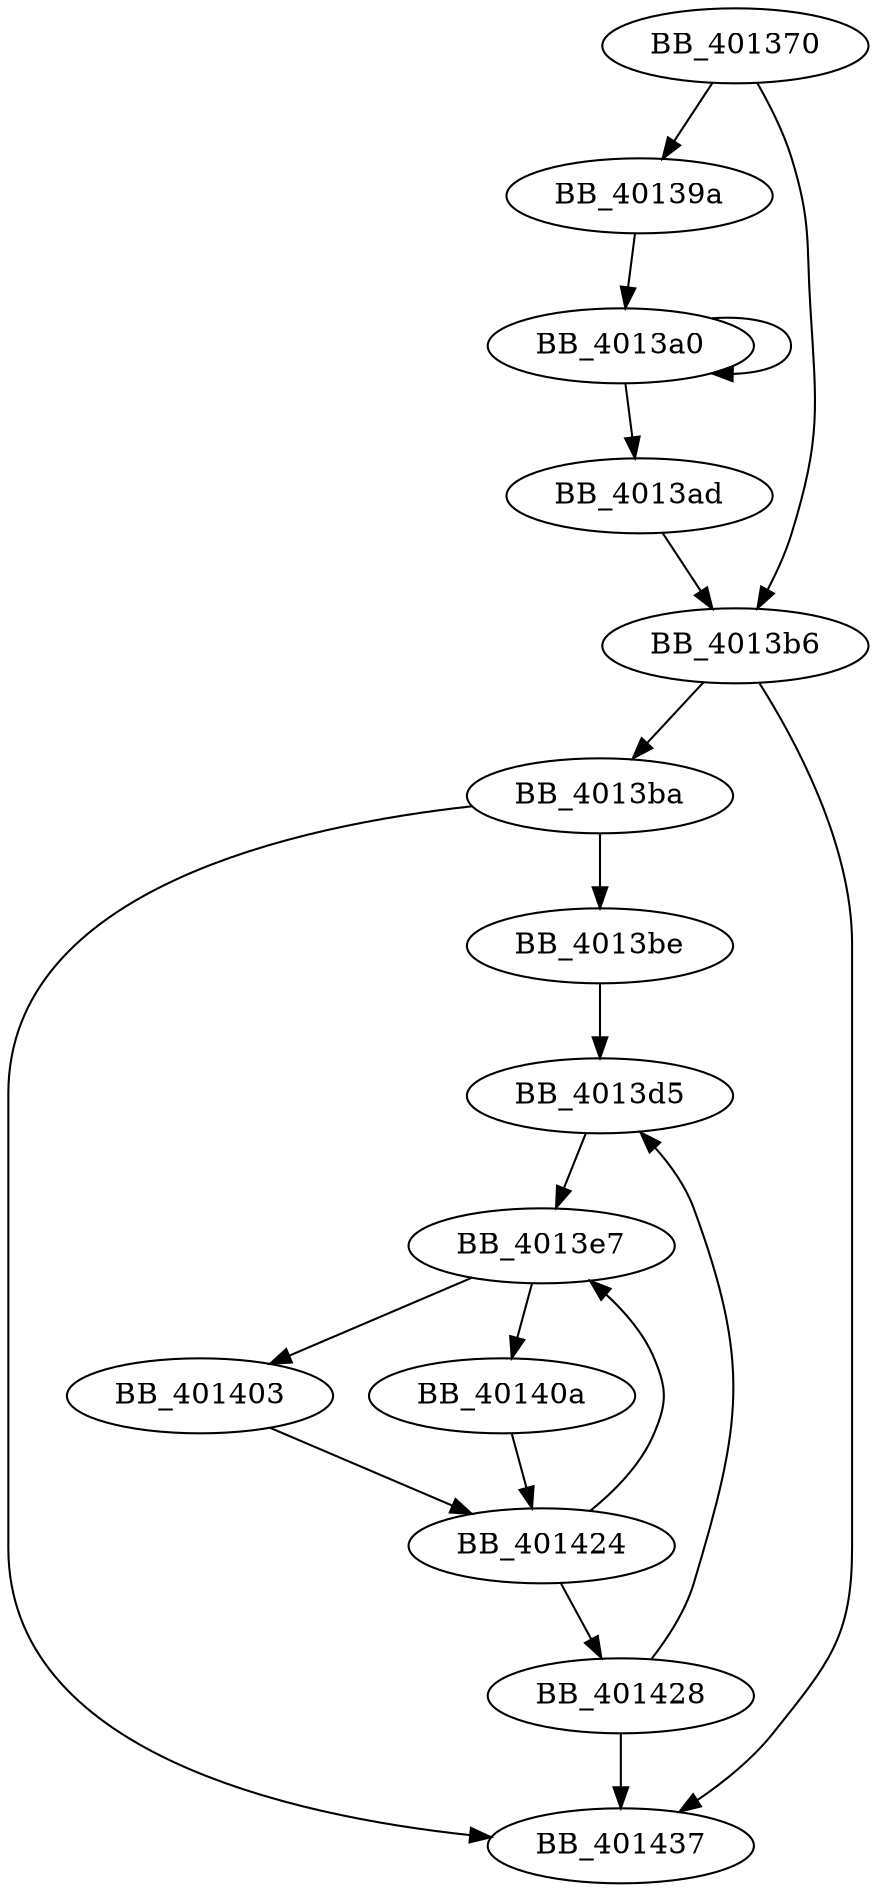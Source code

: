 DiGraph sub_401370{
BB_401370->BB_40139a
BB_401370->BB_4013b6
BB_40139a->BB_4013a0
BB_4013a0->BB_4013a0
BB_4013a0->BB_4013ad
BB_4013ad->BB_4013b6
BB_4013b6->BB_4013ba
BB_4013b6->BB_401437
BB_4013ba->BB_4013be
BB_4013ba->BB_401437
BB_4013be->BB_4013d5
BB_4013d5->BB_4013e7
BB_4013e7->BB_401403
BB_4013e7->BB_40140a
BB_401403->BB_401424
BB_40140a->BB_401424
BB_401424->BB_4013e7
BB_401424->BB_401428
BB_401428->BB_4013d5
BB_401428->BB_401437
}
